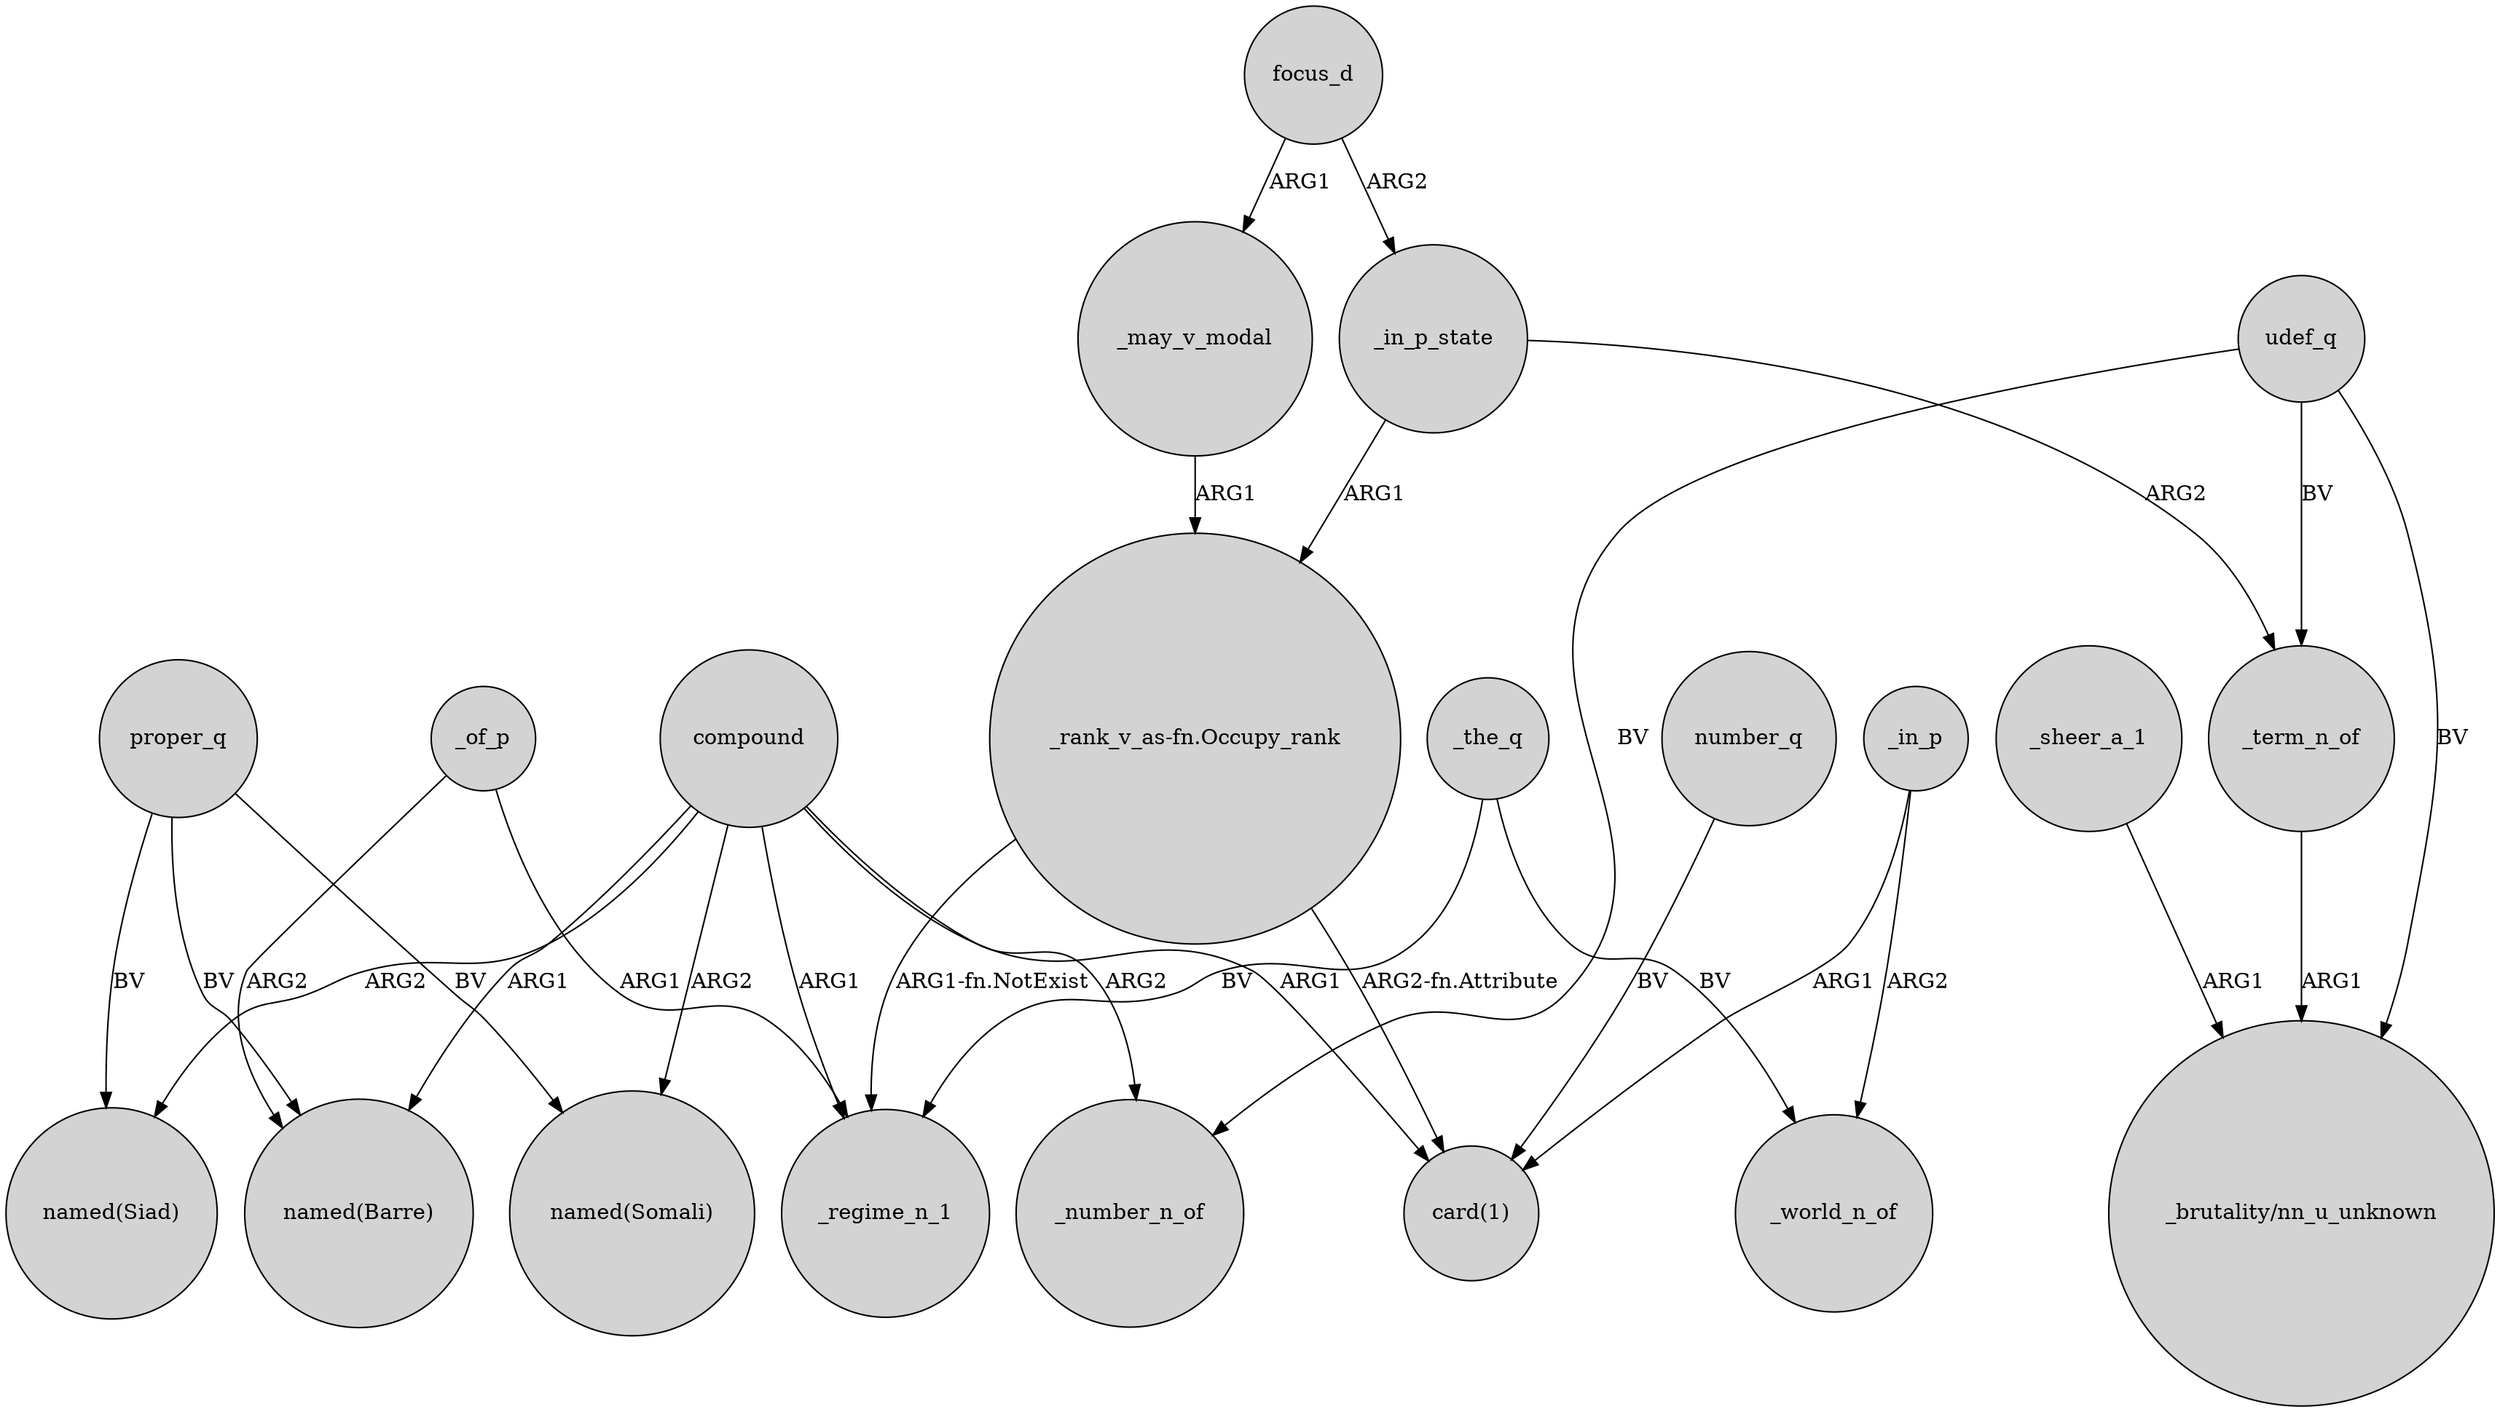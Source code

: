 digraph {
	node [shape=circle style=filled]
	proper_q -> "named(Somali)" [label=BV]
	compound -> "named(Somali)" [label=ARG2]
	_may_v_modal -> "_rank_v_as-fn.Occupy_rank" [label=ARG1]
	compound -> "named(Siad)" [label=ARG2]
	compound -> "named(Barre)" [label=ARG1]
	"_rank_v_as-fn.Occupy_rank" -> "card(1)" [label="ARG2-fn.Attribute"]
	udef_q -> _number_n_of [label=BV]
	_in_p -> _world_n_of [label=ARG2]
	_of_p -> "named(Barre)" [label=ARG2]
	_the_q -> _regime_n_1 [label=BV]
	focus_d -> _in_p_state [label=ARG2]
	focus_d -> _may_v_modal [label=ARG1]
	proper_q -> "named(Barre)" [label=BV]
	_sheer_a_1 -> "_brutality/nn_u_unknown" [label=ARG1]
	compound -> _regime_n_1 [label=ARG1]
	_term_n_of -> "_brutality/nn_u_unknown" [label=ARG1]
	proper_q -> "named(Siad)" [label=BV]
	_in_p_state -> "_rank_v_as-fn.Occupy_rank" [label=ARG1]
	_of_p -> _regime_n_1 [label=ARG1]
	"_rank_v_as-fn.Occupy_rank" -> _regime_n_1 [label="ARG1-fn.NotExist"]
	udef_q -> _term_n_of [label=BV]
	_in_p -> "card(1)" [label=ARG1]
	number_q -> "card(1)" [label=BV]
	udef_q -> "_brutality/nn_u_unknown" [label=BV]
	compound -> "card(1)" [label=ARG1]
	_in_p_state -> _term_n_of [label=ARG2]
	compound -> _number_n_of [label=ARG2]
	_the_q -> _world_n_of [label=BV]
}
